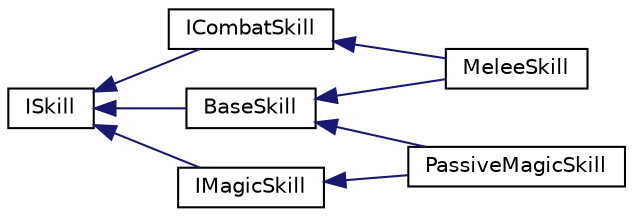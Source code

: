 digraph "Graphical Class Hierarchy"
{
 // INTERACTIVE_SVG=YES
  edge [fontname="Helvetica",fontsize="10",labelfontname="Helvetica",labelfontsize="10"];
  node [fontname="Helvetica",fontsize="10",shape=record];
  rankdir="LR";
  Node1 [label="ISkill",height=0.2,width=0.4,color="black", fillcolor="white", style="filled",URL="$d5/dc7/interface_action_rpg_kit_1_1_character_1_1_skill_1_1_i_skill.xhtml",tooltip="Interface for Skills."];
  Node1 -> Node2 [dir="back",color="midnightblue",fontsize="10",style="solid",fontname="Helvetica"];
  Node2 [label="BaseSkill",height=0.2,width=0.4,color="black", fillcolor="white", style="filled",URL="$dc/db7/class_action_rpg_kit_1_1_character_1_1_skill_1_1_base_skill.xhtml",tooltip="A basic Skill implementation."];
  Node2 -> Node3 [dir="back",color="midnightblue",fontsize="10",style="solid",fontname="Helvetica"];
  Node3 [label="MeleeSkill",height=0.2,width=0.4,color="black", fillcolor="white", style="filled",URL="$d4/d60/class_action_rpg_kit_1_1_character_1_1_skill_1_1_melee_skill.xhtml",tooltip="Allows to attack with a melee weapon."];
  Node2 -> Node4 [dir="back",color="midnightblue",fontsize="10",style="solid",fontname="Helvetica"];
  Node4 [label="PassiveMagicSkill",height=0.2,width=0.4,color="black", fillcolor="white", style="filled",URL="$dc/dac/class_action_rpg_kit_1_1_character_1_1_skill_1_1_passive_magic_skill.xhtml",tooltip="A passive MagicSkill adds buffs on the User itself."];
  Node1 -> Node5 [dir="back",color="midnightblue",fontsize="10",style="solid",fontname="Helvetica"];
  Node5 [label="ICombatSkill",height=0.2,width=0.4,color="black", fillcolor="white", style="filled",URL="$d4/dbe/interface_action_rpg_kit_1_1_character_1_1_skill_1_1_i_combat_skill.xhtml",tooltip="A Skill to be used as an Attack in Combat."];
  Node5 -> Node3 [dir="back",color="midnightblue",fontsize="10",style="solid",fontname="Helvetica"];
  Node1 -> Node6 [dir="back",color="midnightblue",fontsize="10",style="solid",fontname="Helvetica"];
  Node6 [label="IMagicSkill",height=0.2,width=0.4,color="black", fillcolor="white", style="filled",URL="$d7/dd4/interface_action_rpg_kit_1_1_character_1_1_skill_1_1_i_magic_skill.xhtml",tooltip="A magic Skill costs magic energy on each use."];
  Node6 -> Node4 [dir="back",color="midnightblue",fontsize="10",style="solid",fontname="Helvetica"];
}
